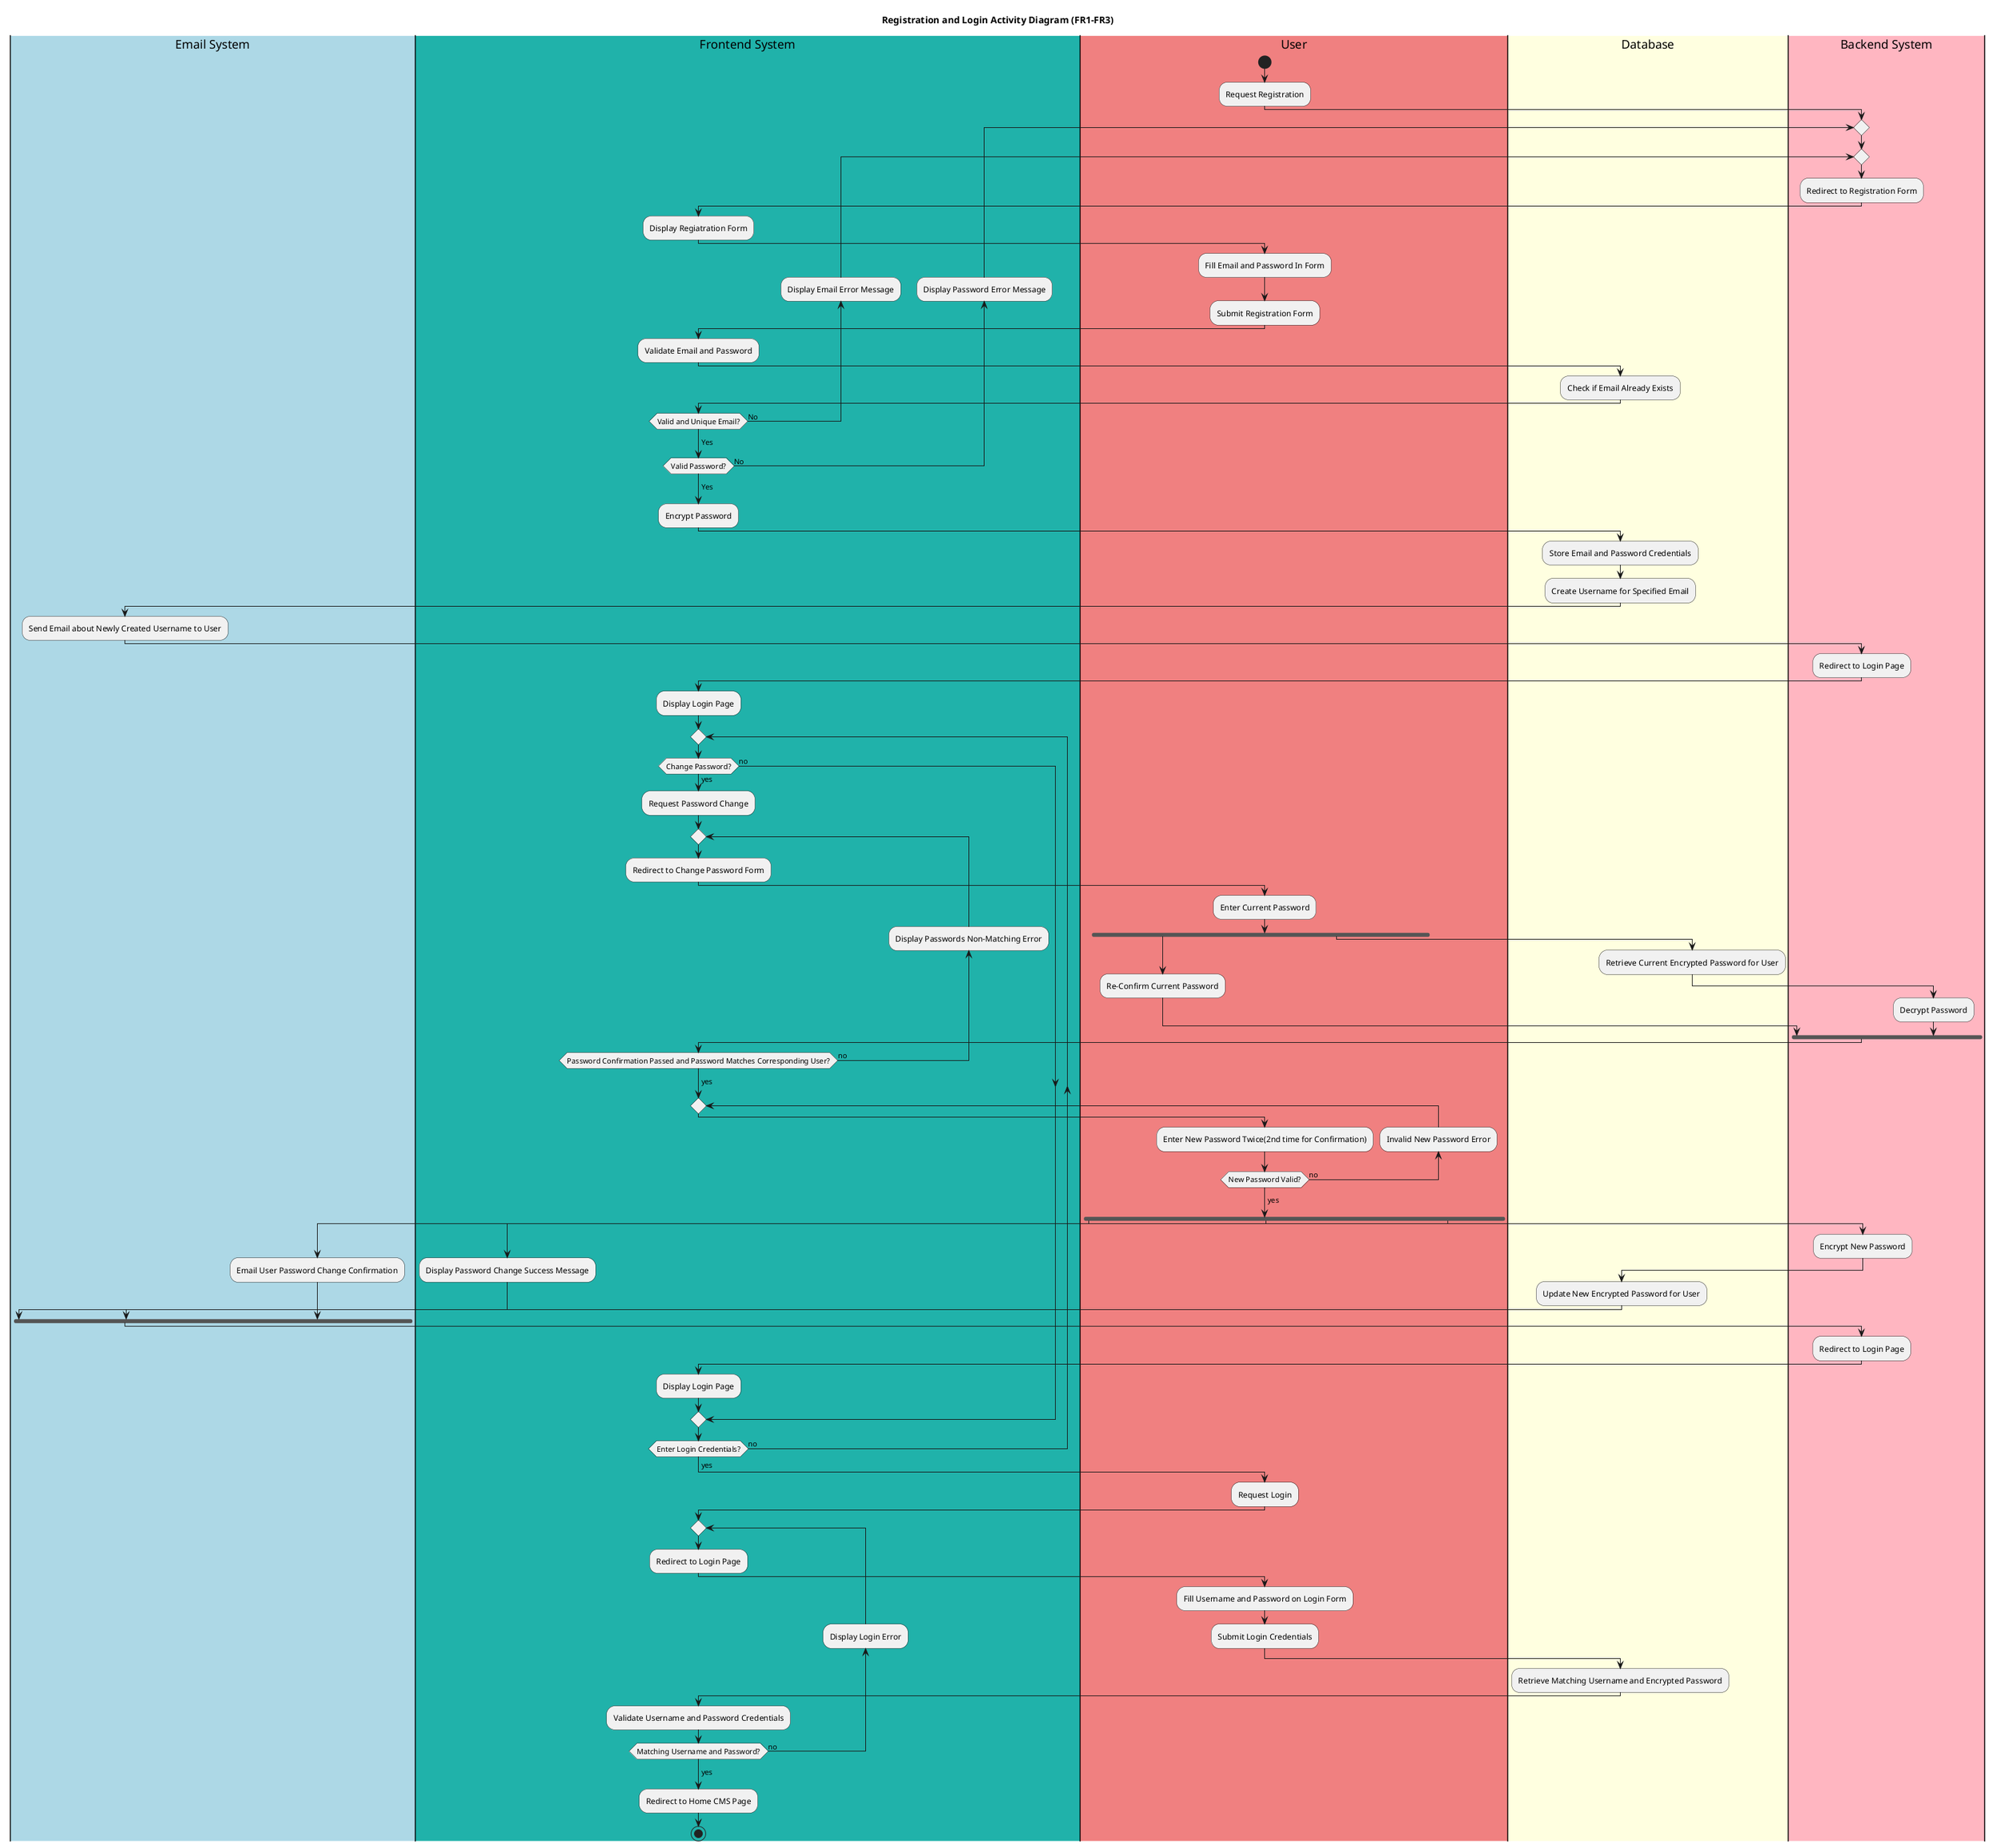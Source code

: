 @startuml RegistrationAndLogin
title Registration and Login Activity Diagram (FR1-FR3)
|#LightBlue|Email System|
|#LightSeaGreen|Frontend System|
|#LightCoral|User|
|#LightYellow|Database|
|#LightPink|Backend System|

|User|
start
  :Request Registration;
|Backend System|
repeat
repeat
:Redirect to Registration Form;
|Frontend System|
:Display Regiatration Form;
|User|
:Fill Email and Password In Form;
:Submit Registration Form;
|Frontend System|
:Validate Email and Password;
|Database|
:Check if Email Already Exists;
|Frontend System|
backward :Display Email Error Message;
repeat while (Valid and Unique Email?) is (No) 
-> Yes;
backward :Display Password Error Message;
repeat while (Valid Password?) is (No)
-> Yes;
:Encrypt Password;
|Database|
:Store Email and Password Credentials;
:Create Username for Specified Email;
|Email System|
:Send Email about Newly Created Username to User;
|Backend System|
:Redirect to Login Page;

|Frontend System|
:Display Login Page;
repeat
if (Change Password?) then (yes)
    :Request Password Change;
    |Frontend System|
    repeat
    :Redirect to Change Password Form;
    |User|
    :Enter Current Password;
    fork
        :Re-Confirm Current Password;
    fork again
        |Database|
        :Retrieve Current Encrypted Password for User;

        |Backend System|
        :Decrypt Password;
    end fork
    |Frontend System|
    backward :Display Passwords Non-Matching Error;
    repeat while (Password Confirmation Passed and Password Matches Corresponding User?) is (no)
    -> yes;
    repeat
    |User|
    :Enter New Password Twice(2nd time for Confirmation);
    backward :Invalid New Password Error;
    repeat while (New Password Valid?) is (no)
    -> yes;
    fork
        |Frontend System|
        :Display Password Change Success Message;
    fork again
        |Backend System|
        :Encrypt New Password;
        |Database|
        :Update New Encrypted Password for User;
    fork again
        |Email System|
        :Email User Password Change Confirmation;
    end fork
    |Backend System|
    :Redirect to Login Page;
    |Frontend System|
    :Display Login Page;
else (no)
endif
repeat while (Enter Login Credentials?) is (no)
-> yes;
|User|
:Request Login;
|Frontend System|
repeat
:Redirect to Login Page;
|User|
:Fill Username and Password on Login Form;
:Submit Login Credentials;
|Database|
:Retrieve Matching Username and Encrypted Password;
|Frontend System|
:Validate Username and Password Credentials;
backward :Display Login Error;
repeat while (Matching Username and Password?) is (no)
-> yes;
:Redirect to Home CMS Page;
stop

@enduml

@startuml DashboardNavigation
|User|
start
:Arrives at Dashboard;

|Frontend System|
if (User is logged in?) then (yes)
    :Display favourite team widget;
    :Display favourite player widget;
    :Display search interface;
    :Display logout button;
else (no)
    :Display search interface;
    :Display login button;
endif

|User|
:Select an Option;

|Frontend System|
switch(Selected Option)
    case (Login)
        if (User is logged in?) then (no)
            |User|
            :Logs into Basketify;
        endif
    case (Search)
        |Frontend System|
        :Redirect to player/team search page;
    case (Favourite Team)
        if (Has a Fave Team) then (yes)
            :Redirect to team statistics;
        else (no)
            :Prompt user to search for and select a favourite team;
            |Backend System|
            :Retrieve list of teams from the database;
            :Send list to frontend;
            |Frontend System|
            :Display search interface for selecting a team;
        endif
    case (Favourite Player)
        if (Has a Fave Player) then (yes)
            :Redirect to player statistics;
        else (no)
            :Prompt user to search for and select a favourite player;
            |Backend System|
            :Retrieve list of players from the database;
            :Send list to frontend;
            |Frontend System|
            :Display search interface for selecting a player;
        endif
    case (Logout)
        :Logout user;
        :Display login button;
endswitch

stop
@enduml

@startuml SearchFunctionality
|User|
start
:Logs into Basketify;
:Opens Search Interface;

|Frontend System|
:Prompt search player or team;

|User|
:Click on player or team button;

|Frontend System|
if (Player or Team?) then (Player)
    :Prompt for player name;
    |User|
    :Enters player name;
    |Frontend System|
    :Parses player name;
    |Database|
    :Retrieves matching players;
else (Team)
    :Prompt for team name;
    |User|
    :Enters team name;
    |Frontend System|
    :Parses team name;
    |Database|
    :Retrieves matching teams;
endif

|Frontend System|
if (Matches found?) then (Yes)
    :Display matching names in list;
    |User|
    :Clicks on entry in list;
    |Frontend System|
    :Redirect to stats view page;
else (No)
    :Show "No results found" message;
endif
stop
@enduml

@startuml DataVisualization
|User|
start
:Logs into Basketify;
:Search for player/team. (See SearchFunctionality diagram);
:Selects a player/team;

|Frontend System|
:Redirect user to stats table for player/team;

|Database|
:Retrieve statistics for player/team;

|Frontend System|
:Display all stats in table;

|User|
if (User clicks button) then ("View seasonal stats" button click)
    |Frontend System|
    :Send request to get seasonal stats;
    |Database|
    :Retrieve seasonal stats for player/team;
    |Frontend System|
    :Display table of stats on seasonal basis;
else ("View graph" button click)
    |User|
    switch(User clicks on?)
        case(Select a new stat)
            |Frontend System|
            :Request stat for player/team;
            |Database|
            :Retrieve stat for player/team;
            |Frontend System|
            :Display stat on graph;
            if (Number stats selected) then ('== 2')
                :Display secondary y-axis on right of graph (different scale);
                :Gray out and disable buttons for non-selected stats;
            endif
            stop
        case(De-select a stat)
            |Frontend System|
            :Remove stat from graph;
            :Re-calculate number of selected stats;
            if (Number stats selected) then ('== 1')
                :Remove secondary y-axis on right of graph (different scale);
            endif
            stop
        case(Toggle seasonal/game-by-game view)
            |Frontend System|
            if (Current view) then (Seasonal view)
                :Request stat(s) for player/team on game-by-game basis for current season;
                |Database|
                :Retrieve stat(s) for current season;
                |Frontend System|
                :Display stat(s) on graph;
            else (Game-by-Game view)
                ::Request stat(s) for player/team on seasonal basis;
                |Database|
                :Retrieve stat(s) for all seasons;
                |Frontend System|
                :Display stat(s) on graph;
            endif
            stop
    endswitch
endif

stop
@enduml

@startuml MachineLearningPredictions
|User|
start
:Logs into Basketify;
:Selects "Predict Player/Team Stats";
:Chooses a player/team;

|Frontend System|
:Processes data with ML model;
|Database|
:Fetches historical performance data;

|Frontend System|
:Generates predicted stats;
:Displays forecasted values with confidence score;
stop
@enduml

@startuml WinLossPrediction
|User|
start
:Logs into Basketify;
:Selects "Predict Match Outcome";
:Chooses a team;

|Frontend System|
:Processes data with ML model;
|Database|
:Fetches team performance history;

|Frontend System|
:Generates win/loss prediction;
:Displays expected winner and confidence score;
stop
@enduml

@startuml PredictNBAChampion
|User|
start
:Logs into Basketify;
:Selects "Predict NBA Champion";

|Frontend System|
:Runs ML model on all teams;
|Database|
:Fetches season performance data;

|Frontend System|
:Generates NBA champion prediction;
:Displays winner with confidence score;
stop
@enduml

@startuml MLPerformanceLogging
|Frontend System|
start
:ML Model makes a prediction;
:Logs prediction in system;

|Database|
:Compares prediction with actual result;
:Calculates accuracy/error rate;

|Frontend System|
:Updates ML feedback loop;
if (Accuracy below threshold?) then (Yes)
    :Retrain model;
else (No)
    :Continue logging performance;
endif
stop
@enduml

@startuml StatisticsFiltering
|User|
start
:Logs into Basketify;
:Opens player/team statistics;
:Chooses filter criteria;

|Frontend System|
:Applies filters;
|Database|
:Retrieves filtered stats;

|Frontend System|
if (Filters applied?) then (Yes)
    :Update displayed statistics;
else (No)
    :Show default view;
endif

if (User resets filters?) then (Yes)
    |Frontend System|
    :Clear applied filters;
    :Show unfiltered statistics;
endif
stop
@enduml
